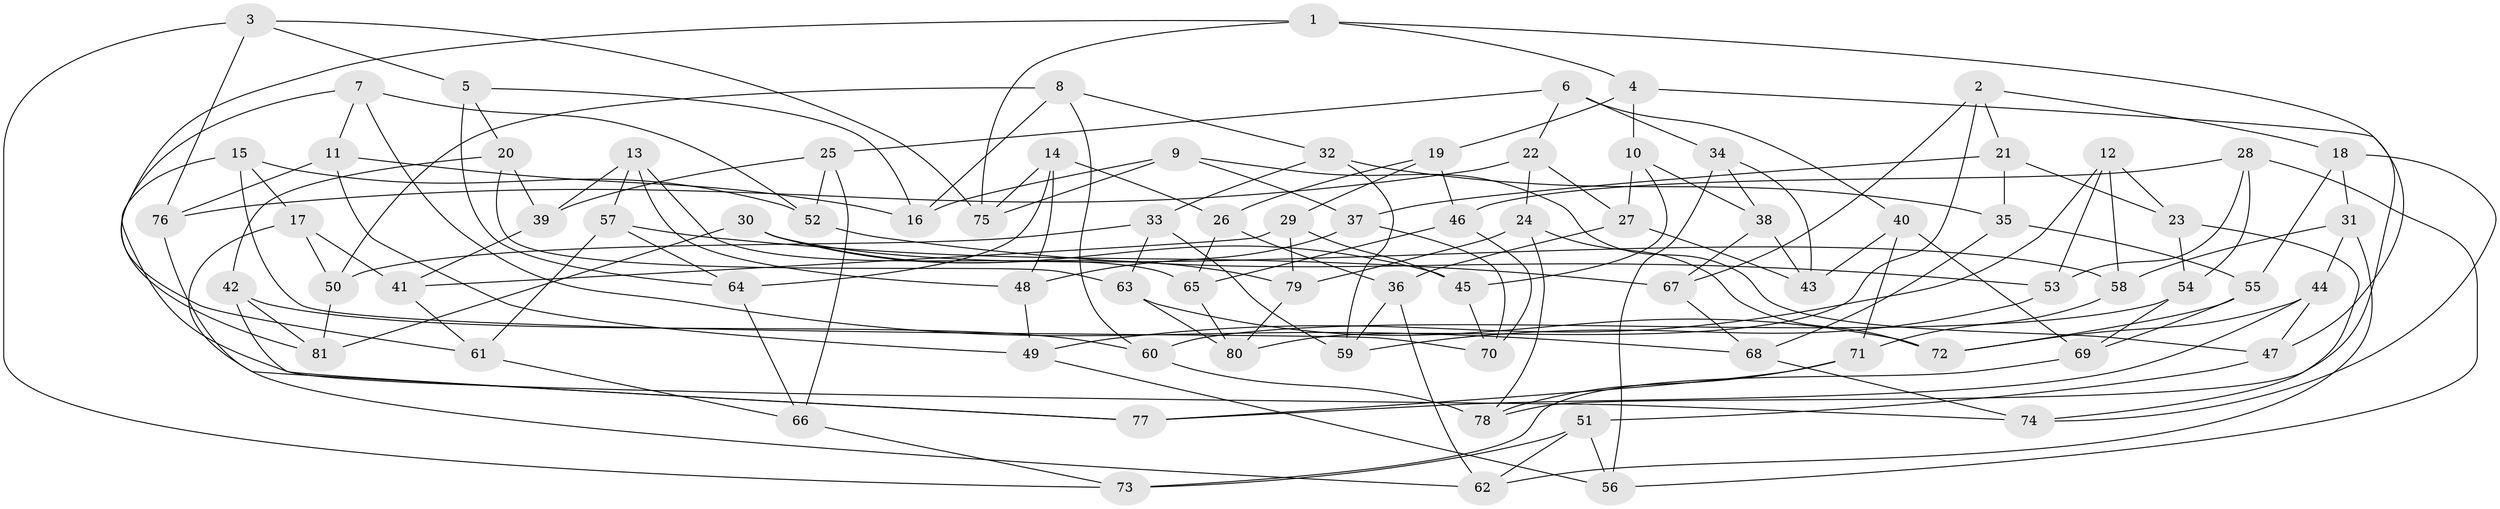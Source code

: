 // coarse degree distribution, {6: 0.44642857142857145, 4: 0.5535714285714286}
// Generated by graph-tools (version 1.1) at 2025/24/03/03/25 07:24:24]
// undirected, 81 vertices, 162 edges
graph export_dot {
graph [start="1"]
  node [color=gray90,style=filled];
  1;
  2;
  3;
  4;
  5;
  6;
  7;
  8;
  9;
  10;
  11;
  12;
  13;
  14;
  15;
  16;
  17;
  18;
  19;
  20;
  21;
  22;
  23;
  24;
  25;
  26;
  27;
  28;
  29;
  30;
  31;
  32;
  33;
  34;
  35;
  36;
  37;
  38;
  39;
  40;
  41;
  42;
  43;
  44;
  45;
  46;
  47;
  48;
  49;
  50;
  51;
  52;
  53;
  54;
  55;
  56;
  57;
  58;
  59;
  60;
  61;
  62;
  63;
  64;
  65;
  66;
  67;
  68;
  69;
  70;
  71;
  72;
  73;
  74;
  75;
  76;
  77;
  78;
  79;
  80;
  81;
  1 -- 4;
  1 -- 47;
  1 -- 61;
  1 -- 75;
  2 -- 18;
  2 -- 80;
  2 -- 67;
  2 -- 21;
  3 -- 75;
  3 -- 76;
  3 -- 73;
  3 -- 5;
  4 -- 19;
  4 -- 10;
  4 -- 78;
  5 -- 64;
  5 -- 16;
  5 -- 20;
  6 -- 34;
  6 -- 25;
  6 -- 22;
  6 -- 40;
  7 -- 68;
  7 -- 52;
  7 -- 81;
  7 -- 11;
  8 -- 32;
  8 -- 16;
  8 -- 60;
  8 -- 50;
  9 -- 75;
  9 -- 16;
  9 -- 47;
  9 -- 37;
  10 -- 45;
  10 -- 27;
  10 -- 38;
  11 -- 49;
  11 -- 76;
  11 -- 16;
  12 -- 53;
  12 -- 49;
  12 -- 23;
  12 -- 58;
  13 -- 57;
  13 -- 39;
  13 -- 65;
  13 -- 48;
  14 -- 64;
  14 -- 26;
  14 -- 75;
  14 -- 48;
  15 -- 74;
  15 -- 17;
  15 -- 70;
  15 -- 52;
  17 -- 50;
  17 -- 62;
  17 -- 41;
  18 -- 74;
  18 -- 55;
  18 -- 31;
  19 -- 26;
  19 -- 29;
  19 -- 46;
  20 -- 39;
  20 -- 63;
  20 -- 42;
  21 -- 37;
  21 -- 23;
  21 -- 35;
  22 -- 76;
  22 -- 27;
  22 -- 24;
  23 -- 74;
  23 -- 54;
  24 -- 78;
  24 -- 72;
  24 -- 79;
  25 -- 39;
  25 -- 66;
  25 -- 52;
  26 -- 36;
  26 -- 65;
  27 -- 36;
  27 -- 43;
  28 -- 54;
  28 -- 56;
  28 -- 53;
  28 -- 46;
  29 -- 79;
  29 -- 45;
  29 -- 41;
  30 -- 79;
  30 -- 81;
  30 -- 58;
  30 -- 45;
  31 -- 58;
  31 -- 62;
  31 -- 44;
  32 -- 59;
  32 -- 35;
  32 -- 33;
  33 -- 63;
  33 -- 59;
  33 -- 50;
  34 -- 43;
  34 -- 56;
  34 -- 38;
  35 -- 55;
  35 -- 68;
  36 -- 62;
  36 -- 59;
  37 -- 48;
  37 -- 70;
  38 -- 67;
  38 -- 43;
  39 -- 41;
  40 -- 69;
  40 -- 71;
  40 -- 43;
  41 -- 61;
  42 -- 81;
  42 -- 77;
  42 -- 60;
  44 -- 72;
  44 -- 47;
  44 -- 77;
  45 -- 70;
  46 -- 70;
  46 -- 65;
  47 -- 51;
  48 -- 49;
  49 -- 56;
  50 -- 81;
  51 -- 62;
  51 -- 73;
  51 -- 56;
  52 -- 53;
  53 -- 59;
  54 -- 60;
  54 -- 69;
  55 -- 72;
  55 -- 69;
  57 -- 67;
  57 -- 61;
  57 -- 64;
  58 -- 71;
  60 -- 78;
  61 -- 66;
  63 -- 80;
  63 -- 72;
  64 -- 66;
  65 -- 80;
  66 -- 73;
  67 -- 68;
  68 -- 74;
  69 -- 73;
  71 -- 77;
  71 -- 78;
  76 -- 77;
  79 -- 80;
}
